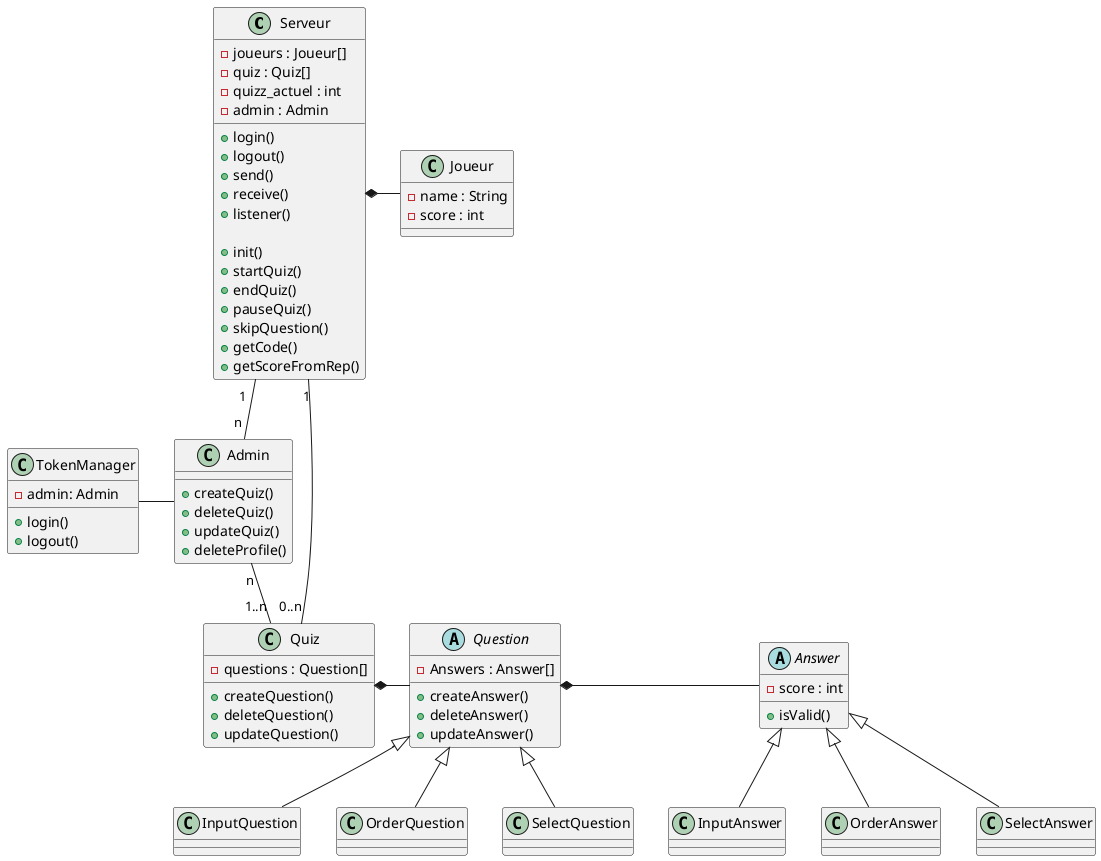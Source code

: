 @startuml Class 


class Serveur{
    -joueurs : Joueur[]
    -quiz : Quiz[]
    -quizz_actuel : int
    -admin : Admin

    +login()
    +logout()
    +send()
    +receive()
    +listener()

    +init()  
    +startQuiz()
    +endQuiz()
    +pauseQuiz()
    +skipQuestion()
    +getCode()
    +getScoreFromRep()
}

class Joueur {
    -name : String
    -score : int
}

class TokenManager {
    -admin: Admin
    +login()
    +logout()
}

class Admin{
    +createQuiz()
    +deleteQuiz()
    +updateQuiz()
    +deleteProfile()
} 

class Quiz{
    -questions : Question[]
    +createQuestion()
    +deleteQuestion()
    +updateQuestion()
}

abstract class Question{
    -Answers : Answer[]
    +createAnswer()
    +deleteAnswer()
    +updateAnswer()
}

abstract class Answer{
    -score : int
    +isValid()
}

class InputQuestion{
    
}

class OrderQuestion{
    
}

class SelectQuestion{
    
}


class InputAnswer{
    
}

class OrderAnswer{
    
}

class SelectAnswer{
    
}





Serveur "1  "--"n " Admin
Serveur "1"--"0..n" Quiz
Serveur *-right- Joueur
Admin -l- TokenManager
Admin "n"--"1..n" Quiz
Quiz *-right- Question
Question *-right- Answer



Question <|-- InputQuestion
Question <|-- OrderQuestion
Question <|-- SelectQuestion

Answer <|-- InputAnswer
Answer <|-- OrderAnswer
Answer <|-- SelectAnswer

@enduml